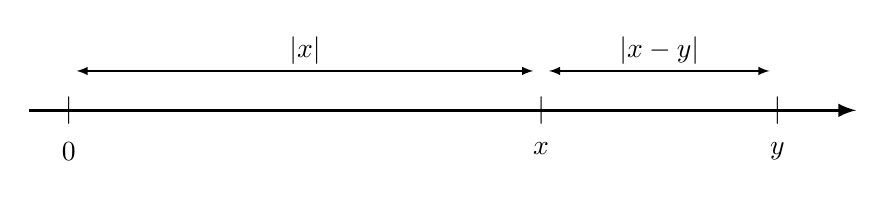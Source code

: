 \begin{tikzpicture}[>=latex]
    \draw[very thick, ->] (-0.5,0) --(10,0);
    \draw[<->] (0.1,0.5) --(5.9,0.5);
    \draw[<->] (6.1,0.5) --(8.9,0.5);
    \node[below=8pt] at (0,0) {$0$};
    \node[below=8pt] at (6,0) {$x$};
    \node[below=8pt] at (9,0) {$y$};
    \node[above=13pt] at (3,0) {$|x|$};
    \node[above=13pt] at (7.5,0) {$|x-y|$};
    \node[] at (0,0) {$|$};
    \node[] at (6,0) {$|$};
    \node[] at (9,0) {$|$};
\end{tikzpicture}

